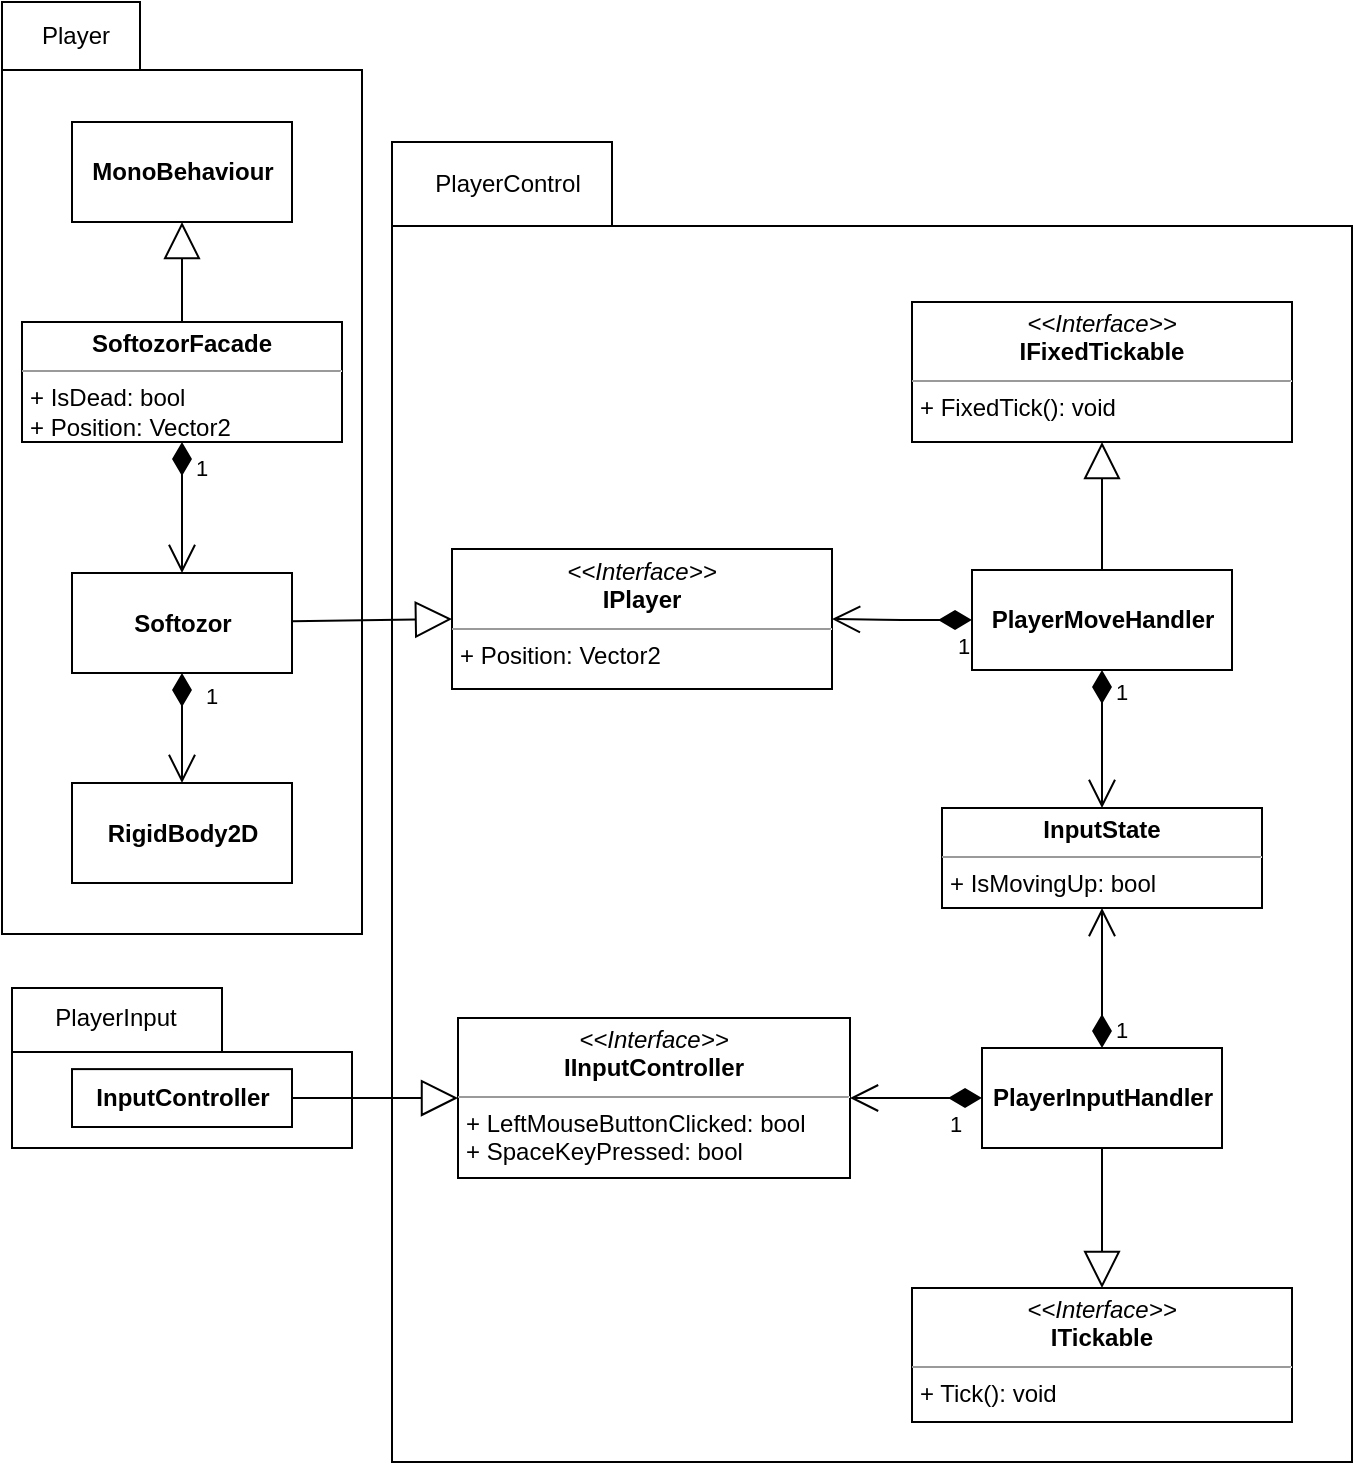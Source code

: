 <mxfile version="10.9.6" type="github"><diagram id="5QWx70jjApaeoW6ejvCs" name="Page-1"><mxGraphModel dx="2942" dy="1124" grid="1" gridSize="10" guides="1" tooltips="1" connect="1" arrows="1" fold="1" page="1" pageScale="1" pageWidth="850" pageHeight="1100" math="0" shadow="0"><root><mxCell id="0"/><mxCell id="1" parent="0"/><mxCell id="ToaXeqqIe8jcYbMbpF-4-21" value="" style="group" parent="1" vertex="1" connectable="0"><mxGeometry x="320" y="100" width="480" height="660" as="geometry"/></mxCell><mxCell id="ToaXeqqIe8jcYbMbpF-4-19" value="" style="shape=folder;fontStyle=1;spacingTop=10;tabWidth=110;tabHeight=42;tabPosition=left;html=1;" parent="ToaXeqqIe8jcYbMbpF-4-21" vertex="1"><mxGeometry width="480" height="660" as="geometry"/></mxCell><mxCell id="ToaXeqqIe8jcYbMbpF-4-20" value="PlayerControl" style="text;html=1;strokeColor=none;fillColor=none;align=center;verticalAlign=middle;whiteSpace=wrap;rounded=0;" parent="ToaXeqqIe8jcYbMbpF-4-21" vertex="1"><mxGeometry x="27.575" y="6" width="59.836" height="30" as="geometry"/></mxCell><mxCell id="ToaXeqqIe8jcYbMbpF-4-16" value="&lt;p style=&quot;margin: 0px ; margin-top: 4px ; text-align: center&quot;&gt;&lt;i&gt;&amp;lt;&amp;lt;Interface&amp;gt;&amp;gt;&lt;/i&gt;&lt;br&gt;&lt;b&gt;IInputController&lt;/b&gt;&lt;/p&gt;&lt;hr size=&quot;1&quot;&gt;&lt;p style=&quot;margin: 0px ; margin-left: 4px&quot;&gt;+ LeftMouseButtonClicked: bool&lt;br&gt;+ SpaceKeyPressed: bool&lt;/p&gt;" style="verticalAlign=top;align=left;overflow=fill;fontSize=12;fontFamily=Helvetica;html=1;" parent="ToaXeqqIe8jcYbMbpF-4-21" vertex="1"><mxGeometry x="33" y="438" width="196" height="80" as="geometry"/></mxCell><mxCell id="30jlNqiew2P9EfyA5AzQ-5" value="&lt;p style=&quot;margin: 0px ; margin-top: 4px ; text-align: center&quot;&gt;&lt;i&gt;&amp;lt;&amp;lt;Interface&amp;gt;&amp;gt;&lt;/i&gt;&lt;br&gt;&lt;b&gt;IPlayer&lt;/b&gt;&lt;/p&gt;&lt;hr size=&quot;1&quot;&gt;&lt;p style=&quot;margin: 0px ; margin-left: 4px&quot;&gt;+ Position: Vector2&lt;/p&gt;&lt;p style=&quot;margin: 0px ; margin-left: 4px&quot;&gt;&lt;br&gt;&lt;/p&gt;" style="verticalAlign=top;align=left;overflow=fill;fontSize=12;fontFamily=Helvetica;html=1;" parent="1" vertex="1"><mxGeometry x="350" y="303.5" width="190" height="70" as="geometry"/></mxCell><mxCell id="ToaXeqqIe8jcYbMbpF-4-5" value="&lt;b&gt;PlayerMoveHandler&lt;/b&gt;" style="html=1;" parent="1" vertex="1"><mxGeometry x="610" y="314" width="130" height="50" as="geometry"/></mxCell><mxCell id="ToaXeqqIe8jcYbMbpF-4-6" value="&lt;p style=&quot;margin: 0px ; margin-top: 4px ; text-align: center&quot;&gt;&lt;i&gt;&amp;lt;&amp;lt;Interface&amp;gt;&amp;gt;&lt;/i&gt;&lt;br&gt;&lt;b&gt;IFixedTickable&lt;/b&gt;&lt;/p&gt;&lt;hr size=&quot;1&quot;&gt;&lt;p style=&quot;margin: 0px ; margin-left: 4px&quot;&gt;&lt;/p&gt;&lt;p style=&quot;margin: 0px ; margin-left: 4px&quot;&gt;+ FixedTick(): void&lt;br&gt;&lt;br&gt;&lt;/p&gt;" style="verticalAlign=top;align=left;overflow=fill;fontSize=12;fontFamily=Helvetica;html=1;" parent="1" vertex="1"><mxGeometry x="580" y="180" width="190" height="70" as="geometry"/></mxCell><mxCell id="ToaXeqqIe8jcYbMbpF-4-7" value="" style="endArrow=block;endSize=16;endFill=0;html=1;entryX=0.5;entryY=1;entryDx=0;entryDy=0;" parent="1" source="ToaXeqqIe8jcYbMbpF-4-5" target="ToaXeqqIe8jcYbMbpF-4-6" edge="1"><mxGeometry width="160" relative="1" as="geometry"><mxPoint x="675" y="153" as="sourcePoint"/><mxPoint x="675" y="153" as="targetPoint"/></mxGeometry></mxCell><mxCell id="ToaXeqqIe8jcYbMbpF-4-8" value="1" style="endArrow=open;html=1;endSize=12;startArrow=diamondThin;startSize=14;startFill=1;edgeStyle=orthogonalEdgeStyle;align=left;verticalAlign=bottom;entryX=1;entryY=0.5;entryDx=0;entryDy=0;" parent="1" source="ToaXeqqIe8jcYbMbpF-4-5" target="30jlNqiew2P9EfyA5AzQ-5" edge="1"><mxGeometry x="-0.724" y="22" relative="1" as="geometry"><mxPoint x="60" y="338" as="sourcePoint"/><mxPoint x="100" y="320" as="targetPoint"/><mxPoint as="offset"/></mxGeometry></mxCell><mxCell id="ToaXeqqIe8jcYbMbpF-4-9" value="&lt;p style=&quot;margin: 0px ; margin-top: 4px ; text-align: center&quot;&gt;&lt;b&gt;InputState&lt;/b&gt;&lt;/p&gt;&lt;hr size=&quot;1&quot;&gt;&lt;p style=&quot;margin: 0px ; margin-left: 4px&quot;&gt;+ IsMovingUp: bool&lt;/p&gt;" style="verticalAlign=top;align=left;overflow=fill;fontSize=12;fontFamily=Helvetica;html=1;" parent="1" vertex="1"><mxGeometry x="595" y="433" width="160" height="50" as="geometry"/></mxCell><mxCell id="ToaXeqqIe8jcYbMbpF-4-10" value="1" style="endArrow=open;html=1;endSize=12;startArrow=diamondThin;startSize=14;startFill=1;edgeStyle=orthogonalEdgeStyle;align=left;verticalAlign=bottom;entryX=0.5;entryY=0;entryDx=0;entryDy=0;" parent="1" source="ToaXeqqIe8jcYbMbpF-4-5" target="ToaXeqqIe8jcYbMbpF-4-9" edge="1"><mxGeometry x="-0.432" y="5" relative="1" as="geometry"><mxPoint x="675" y="363" as="sourcePoint"/><mxPoint x="675" y="523" as="targetPoint"/><mxPoint as="offset"/></mxGeometry></mxCell><mxCell id="ToaXeqqIe8jcYbMbpF-4-11" value="&lt;b&gt;PlayerInputHandler&lt;/b&gt;" style="html=1;" parent="1" vertex="1"><mxGeometry x="615" y="553" width="120" height="50" as="geometry"/></mxCell><mxCell id="ToaXeqqIe8jcYbMbpF-4-12" value="&lt;p style=&quot;margin: 0px ; margin-top: 4px ; text-align: center&quot;&gt;&lt;i&gt;&amp;lt;&amp;lt;Interface&amp;gt;&amp;gt;&lt;/i&gt;&lt;br&gt;&lt;b&gt;ITickable&lt;/b&gt;&lt;/p&gt;&lt;hr size=&quot;1&quot;&gt;&lt;p style=&quot;margin: 0px ; margin-left: 4px&quot;&gt;&lt;/p&gt;&lt;p style=&quot;margin: 0px ; margin-left: 4px&quot;&gt;+ Tick(): void&lt;br&gt;&lt;br&gt;&lt;/p&gt;" style="verticalAlign=top;align=left;overflow=fill;fontSize=12;fontFamily=Helvetica;html=1;" parent="1" vertex="1"><mxGeometry x="580" y="673" width="190" height="67" as="geometry"/></mxCell><mxCell id="ToaXeqqIe8jcYbMbpF-4-13" value="" style="endArrow=block;endSize=16;endFill=0;html=1;entryX=0.5;entryY=0;entryDx=0;entryDy=0;" parent="1" source="ToaXeqqIe8jcYbMbpF-4-11" target="ToaXeqqIe8jcYbMbpF-4-12" edge="1"><mxGeometry width="160" relative="1" as="geometry"><mxPoint x="675" y="603" as="sourcePoint"/><mxPoint x="675" y="763" as="targetPoint"/></mxGeometry></mxCell><mxCell id="ToaXeqqIe8jcYbMbpF-4-14" value="1" style="endArrow=open;html=1;endSize=12;startArrow=diamondThin;startSize=14;startFill=1;edgeStyle=orthogonalEdgeStyle;align=left;verticalAlign=bottom;entryX=0.5;entryY=1;entryDx=0;entryDy=0;" parent="1" source="ToaXeqqIe8jcYbMbpF-4-11" target="ToaXeqqIe8jcYbMbpF-4-9" edge="1"><mxGeometry x="-1" y="-5" relative="1" as="geometry"><mxPoint x="675" y="393" as="sourcePoint"/><mxPoint x="675" y="393" as="targetPoint"/><mxPoint as="offset"/></mxGeometry></mxCell><mxCell id="ToaXeqqIe8jcYbMbpF-4-18" value="1" style="endArrow=open;html=1;endSize=12;startArrow=diamondThin;startSize=14;startFill=1;edgeStyle=orthogonalEdgeStyle;align=left;verticalAlign=bottom;entryX=1;entryY=0.5;entryDx=0;entryDy=0;" parent="1" source="ToaXeqqIe8jcYbMbpF-4-11" target="ToaXeqqIe8jcYbMbpF-4-16" edge="1"><mxGeometry x="-0.455" y="22" relative="1" as="geometry"><mxPoint x="735" y="578" as="sourcePoint"/><mxPoint x="790" y="540" as="targetPoint"/><mxPoint as="offset"/></mxGeometry></mxCell><mxCell id="ftJzbBy8Dw-CF54YHf7u-1" value="" style="group" vertex="1" connectable="0" parent="1"><mxGeometry x="130" y="523" width="170" height="110" as="geometry"/></mxCell><mxCell id="ToaXeqqIe8jcYbMbpF-4-26" value="" style="group" parent="ftJzbBy8Dw-CF54YHf7u-1" vertex="1" connectable="0"><mxGeometry width="170" height="110" as="geometry"/></mxCell><mxCell id="ToaXeqqIe8jcYbMbpF-4-24" value="" style="shape=folder;fontStyle=1;spacingTop=10;tabWidth=105;tabHeight=32;tabPosition=left;html=1;" parent="ToaXeqqIe8jcYbMbpF-4-26" vertex="1"><mxGeometry width="170" height="80" as="geometry"/></mxCell><mxCell id="ToaXeqqIe8jcYbMbpF-4-25" value="PlayerInput" style="text;html=1;strokeColor=none;fillColor=none;align=center;verticalAlign=middle;whiteSpace=wrap;rounded=0;" parent="ToaXeqqIe8jcYbMbpF-4-26" vertex="1"><mxGeometry x="39.087" y="11.66" width="25.5" height="7.029" as="geometry"/></mxCell><mxCell id="ToaXeqqIe8jcYbMbpF-4-15" value="&lt;b&gt;InputController&lt;/b&gt;" style="html=1;" parent="ToaXeqqIe8jcYbMbpF-4-26" vertex="1"><mxGeometry x="30" y="40.553" width="110" height="28.947" as="geometry"/></mxCell><mxCell id="ftJzbBy8Dw-CF54YHf7u-2" value="" style="group" vertex="1" connectable="0" parent="1"><mxGeometry x="125" y="30" width="180" height="466" as="geometry"/></mxCell><mxCell id="ToaXeqqIe8jcYbMbpF-4-29" value="" style="group" parent="ftJzbBy8Dw-CF54YHf7u-2" vertex="1" connectable="0"><mxGeometry width="180" height="466" as="geometry"/></mxCell><mxCell id="ToaXeqqIe8jcYbMbpF-4-27" value="" style="shape=folder;fontStyle=1;spacingTop=10;tabWidth=69;tabHeight=34;tabPosition=left;html=1;" parent="ToaXeqqIe8jcYbMbpF-4-29" vertex="1"><mxGeometry width="180" height="466" as="geometry"/></mxCell><mxCell id="ToaXeqqIe8jcYbMbpF-4-28" value="Player" style="text;html=1;strokeColor=none;fillColor=none;align=center;verticalAlign=middle;whiteSpace=wrap;rounded=0;" parent="ToaXeqqIe8jcYbMbpF-4-29" vertex="1"><mxGeometry x="23.65" y="4.869" width="26.277" height="25.189" as="geometry"/></mxCell><mxCell id="30jlNqiew2P9EfyA5AzQ-1" value="&lt;b&gt;MonoBehaviour&lt;/b&gt;" style="html=1;" parent="ftJzbBy8Dw-CF54YHf7u-2" vertex="1"><mxGeometry x="35" y="60" width="110" height="50" as="geometry"/></mxCell><mxCell id="30jlNqiew2P9EfyA5AzQ-2" value="&lt;p style=&quot;margin: 0px ; margin-top: 4px ; text-align: center&quot;&gt;&lt;b&gt;SoftozorFacade&lt;/b&gt;&lt;/p&gt;&lt;hr size=&quot;1&quot;&gt;&lt;p style=&quot;margin: 0px ; margin-left: 4px&quot;&gt;+ IsDead: bool&lt;/p&gt;&lt;p style=&quot;margin: 0px ; margin-left: 4px&quot;&gt;+ Position: Vector2&lt;/p&gt;&lt;hr size=&quot;1&quot;&gt;&lt;p style=&quot;margin: 0px ; margin-left: 4px&quot;&gt;+ method(): Type&lt;/p&gt;" style="verticalAlign=top;align=left;overflow=fill;fontSize=12;fontFamily=Helvetica;html=1;" parent="ftJzbBy8Dw-CF54YHf7u-2" vertex="1"><mxGeometry x="10" y="160" width="160" height="60" as="geometry"/></mxCell><mxCell id="30jlNqiew2P9EfyA5AzQ-4" value="&lt;b&gt;Softozor&lt;/b&gt;" style="html=1;" parent="ftJzbBy8Dw-CF54YHf7u-2" vertex="1"><mxGeometry x="35" y="285.5" width="110" height="50" as="geometry"/></mxCell><mxCell id="30jlNqiew2P9EfyA5AzQ-6" value="&lt;b&gt;RigidBody2D&lt;/b&gt;" style="html=1;" parent="ftJzbBy8Dw-CF54YHf7u-2" vertex="1"><mxGeometry x="35" y="390.5" width="110" height="50" as="geometry"/></mxCell><mxCell id="30jlNqiew2P9EfyA5AzQ-7" value="" style="endArrow=block;endSize=16;endFill=0;html=1;" parent="ftJzbBy8Dw-CF54YHf7u-2" source="30jlNqiew2P9EfyA5AzQ-2" target="30jlNqiew2P9EfyA5AzQ-1" edge="1"><mxGeometry width="160" relative="1" as="geometry"><mxPoint x="90" y="-20" as="sourcePoint"/><mxPoint x="90" y="-20" as="targetPoint"/></mxGeometry></mxCell><mxCell id="30jlNqiew2P9EfyA5AzQ-8" value="1" style="endArrow=open;html=1;endSize=12;startArrow=diamondThin;startSize=14;startFill=1;edgeStyle=orthogonalEdgeStyle;align=left;verticalAlign=bottom;entryX=0.5;entryY=0;entryDx=0;entryDy=0;" parent="ftJzbBy8Dw-CF54YHf7u-2" source="30jlNqiew2P9EfyA5AzQ-2" target="30jlNqiew2P9EfyA5AzQ-4" edge="1"><mxGeometry y="12" relative="1" as="geometry"><mxPoint x="90" y="220" as="sourcePoint"/><mxPoint x="60" y="270" as="targetPoint"/><mxPoint x="-7" y="-11" as="offset"/></mxGeometry></mxCell><mxCell id="30jlNqiew2P9EfyA5AzQ-9" value="1" style="endArrow=open;html=1;endSize=12;startArrow=diamondThin;startSize=14;startFill=1;edgeStyle=orthogonalEdgeStyle;align=left;verticalAlign=bottom;entryX=0.5;entryY=0;entryDx=0;entryDy=0;" parent="ftJzbBy8Dw-CF54YHf7u-2" source="30jlNqiew2P9EfyA5AzQ-4" target="30jlNqiew2P9EfyA5AzQ-6" edge="1"><mxGeometry x="-0.273" y="10" relative="1" as="geometry"><mxPoint x="145" y="215.5" as="sourcePoint"/><mxPoint x="305" y="215.5" as="targetPoint"/><mxPoint as="offset"/></mxGeometry></mxCell><mxCell id="ToaXeqqIe8jcYbMbpF-4-17" value="" style="endArrow=block;endSize=16;endFill=0;html=1;entryX=0;entryY=0.5;entryDx=0;entryDy=0;exitX=1;exitY=0.5;exitDx=0;exitDy=0;" parent="1" source="ToaXeqqIe8jcYbMbpF-4-15" target="ToaXeqqIe8jcYbMbpF-4-16" edge="1"><mxGeometry width="160" relative="1" as="geometry"><mxPoint x="930" y="578" as="sourcePoint"/><mxPoint x="1090" y="578" as="targetPoint"/></mxGeometry></mxCell><mxCell id="30jlNqiew2P9EfyA5AzQ-10" value="" style="endArrow=block;endSize=16;endFill=0;html=1;entryX=0;entryY=0.5;entryDx=0;entryDy=0;" parent="1" source="30jlNqiew2P9EfyA5AzQ-4" target="30jlNqiew2P9EfyA5AzQ-5" edge="1"><mxGeometry width="160" relative="1" as="geometry"><mxPoint x="170" y="363" as="sourcePoint"/><mxPoint x="170" y="523" as="targetPoint"/></mxGeometry></mxCell></root></mxGraphModel></diagram></mxfile>